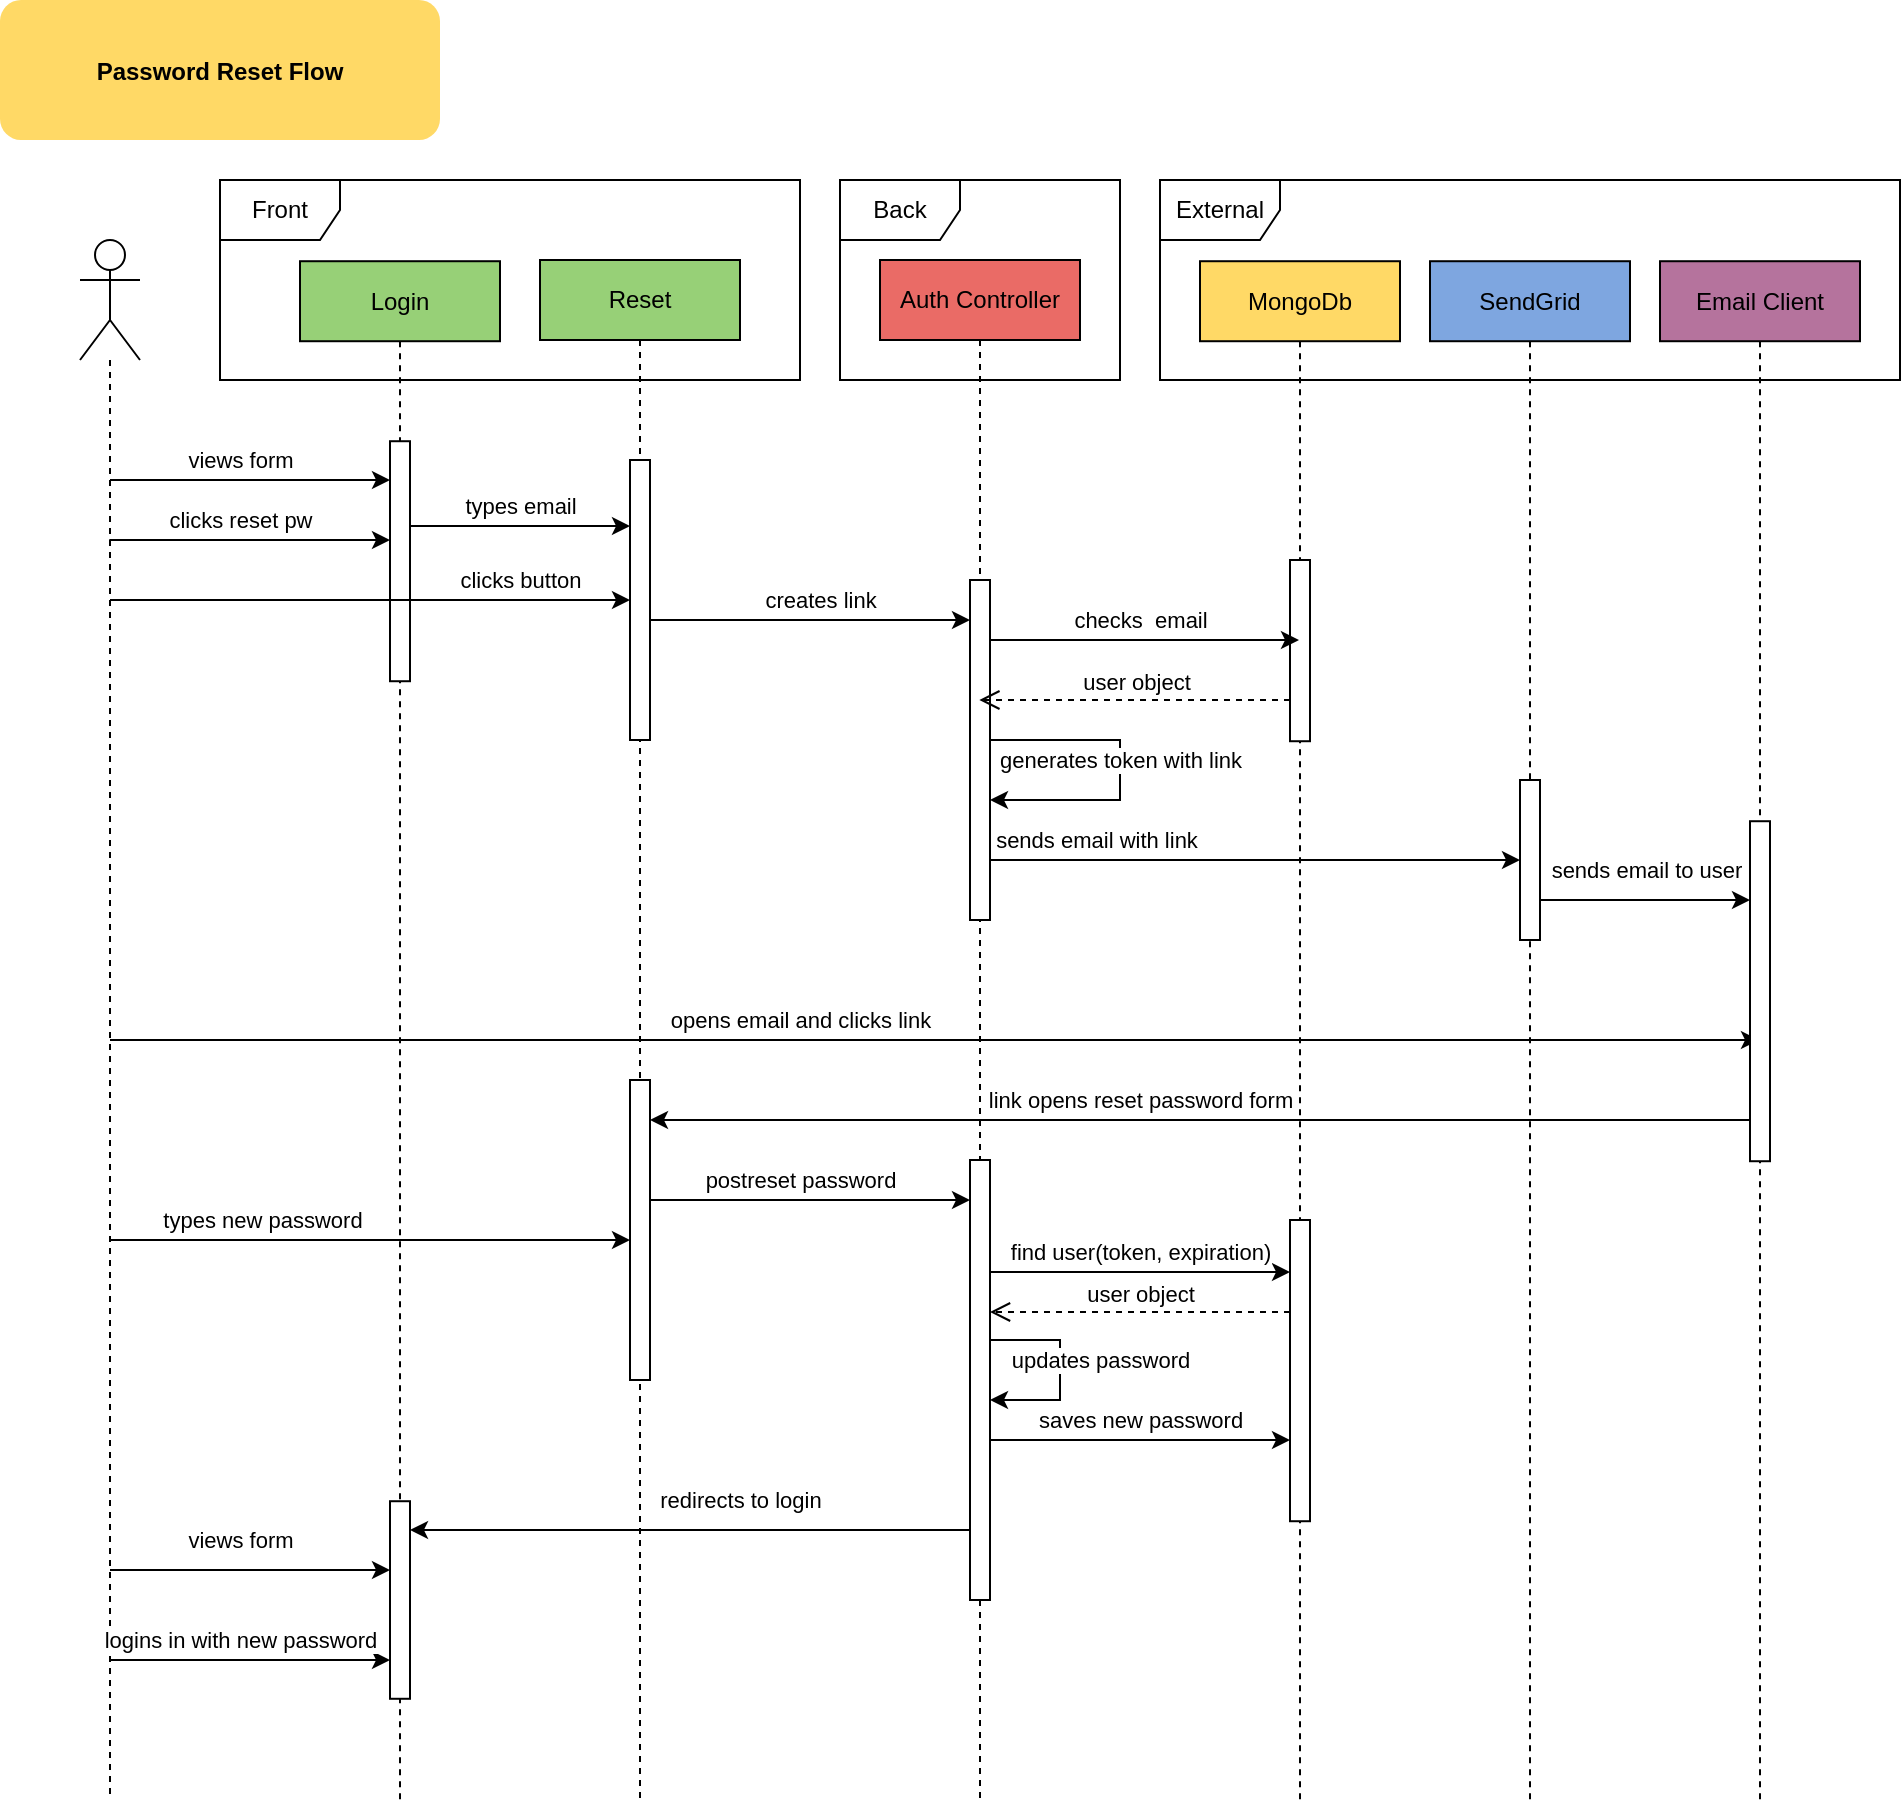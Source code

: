 <mxfile version="26.2.13">
  <diagram name="Page-1" id="9361dd3d-8414-5efd-6122-117bd74ce7a7">
    <mxGraphModel dx="1923" dy="1358" grid="1" gridSize="10" guides="1" tooltips="1" connect="1" arrows="1" fold="1" page="0" pageScale="1.5" pageWidth="826" pageHeight="1169" background="none" math="0" shadow="0">
      <root>
        <mxCell id="0" />
        <mxCell id="1" parent="0" />
        <mxCell id="-S9vXnGe0rzKB2e50dyQ-141" value="Password Reset Flow" style="rounded=1;fontStyle=1;fillColor=#FFD966;strokeColor=none" parent="1" vertex="1">
          <mxGeometry x="70" y="-60" width="220" height="70" as="geometry" />
        </mxCell>
        <mxCell id="-S9vXnGe0rzKB2e50dyQ-194" value="clicks reset pw" style="edgeStyle=orthogonalEdgeStyle;rounded=0;orthogonalLoop=1;jettySize=auto;html=1;curved=0;" parent="1" edge="1">
          <mxGeometry x="-0.069" y="10" relative="1" as="geometry">
            <mxPoint x="124.667" y="210" as="sourcePoint" />
            <mxPoint x="265" y="210" as="targetPoint" />
            <Array as="points">
              <mxPoint x="180" y="210" />
              <mxPoint x="180" y="210" />
            </Array>
            <mxPoint as="offset" />
          </mxGeometry>
        </mxCell>
        <mxCell id="-S9vXnGe0rzKB2e50dyQ-215" value="views form" style="edgeStyle=orthogonalEdgeStyle;rounded=0;orthogonalLoop=1;jettySize=auto;html=1;curved=0;" parent="1" source="-S9vXnGe0rzKB2e50dyQ-147" target="-S9vXnGe0rzKB2e50dyQ-193" edge="1">
          <mxGeometry x="-0.069" y="10" relative="1" as="geometry">
            <Array as="points">
              <mxPoint x="240" y="180" />
              <mxPoint x="240" y="180" />
            </Array>
            <mxPoint as="offset" />
          </mxGeometry>
        </mxCell>
        <mxCell id="msFe4LkzLdmL3rLmu3Hh-1" value="opens email and clicks link" style="edgeStyle=orthogonalEdgeStyle;rounded=0;orthogonalLoop=1;jettySize=auto;html=1;curved=0;" edge="1" parent="1" source="-S9vXnGe0rzKB2e50dyQ-147" target="-S9vXnGe0rzKB2e50dyQ-167">
          <mxGeometry x="-0.163" y="10" relative="1" as="geometry">
            <Array as="points">
              <mxPoint x="750" y="460" />
              <mxPoint x="750" y="460" />
            </Array>
            <mxPoint as="offset" />
          </mxGeometry>
        </mxCell>
        <mxCell id="msFe4LkzLdmL3rLmu3Hh-9" value="types new password" style="edgeStyle=orthogonalEdgeStyle;rounded=0;orthogonalLoop=1;jettySize=auto;html=1;curved=0;" edge="1" parent="1" source="-S9vXnGe0rzKB2e50dyQ-147" target="msFe4LkzLdmL3rLmu3Hh-2">
          <mxGeometry x="-0.421" y="10" relative="1" as="geometry">
            <Array as="points">
              <mxPoint x="330" y="560" />
              <mxPoint x="330" y="560" />
            </Array>
            <mxPoint as="offset" />
          </mxGeometry>
        </mxCell>
        <mxCell id="msFe4LkzLdmL3rLmu3Hh-14" value="views form" style="edgeStyle=orthogonalEdgeStyle;rounded=0;orthogonalLoop=1;jettySize=auto;html=1;curved=0;" edge="1" parent="1" source="-S9vXnGe0rzKB2e50dyQ-147" target="msFe4LkzLdmL3rLmu3Hh-12">
          <mxGeometry x="-0.069" y="15" relative="1" as="geometry">
            <Array as="points">
              <mxPoint x="180" y="725" />
              <mxPoint x="180" y="725" />
            </Array>
            <mxPoint as="offset" />
          </mxGeometry>
        </mxCell>
        <mxCell id="-S9vXnGe0rzKB2e50dyQ-147" value="" style="shape=umlLifeline;perimeter=lifelinePerimeter;whiteSpace=wrap;html=1;container=1;dropTarget=0;collapsible=0;recursiveResize=0;outlineConnect=0;portConstraint=eastwest;newEdgeStyle={&quot;curved&quot;:0,&quot;rounded&quot;:0};participant=umlActor;size=60;" parent="1" vertex="1">
          <mxGeometry x="110" y="60" width="30" height="780" as="geometry" />
        </mxCell>
        <mxCell id="-S9vXnGe0rzKB2e50dyQ-151" value="&lt;div&gt;Reset&lt;/div&gt;" style="shape=umlLifeline;perimeter=lifelinePerimeter;whiteSpace=wrap;html=1;container=1;dropTarget=0;collapsible=0;recursiveResize=0;outlineConnect=0;portConstraint=eastwest;newEdgeStyle={&quot;curved&quot;:0,&quot;rounded&quot;:0};fillColor=#97D077;" parent="1" vertex="1">
          <mxGeometry x="340" y="70" width="100" height="770" as="geometry" />
        </mxCell>
        <mxCell id="-S9vXnGe0rzKB2e50dyQ-195" value="" style="html=1;points=[[0,0,0,0,5],[0,1,0,0,-5],[1,0,0,0,5],[1,1,0,0,-5]];perimeter=orthogonalPerimeter;outlineConnect=0;targetShapes=umlLifeline;portConstraint=eastwest;newEdgeStyle={&quot;curved&quot;:0,&quot;rounded&quot;:0};" parent="-S9vXnGe0rzKB2e50dyQ-151" vertex="1">
          <mxGeometry x="45" y="100" width="10" height="140" as="geometry" />
        </mxCell>
        <mxCell id="msFe4LkzLdmL3rLmu3Hh-2" value="" style="html=1;points=[[0,0,0,0,5],[0,1,0,0,-5],[1,0,0,0,5],[1,1,0,0,-5]];perimeter=orthogonalPerimeter;outlineConnect=0;targetShapes=umlLifeline;portConstraint=eastwest;newEdgeStyle={&quot;curved&quot;:0,&quot;rounded&quot;:0};" vertex="1" parent="-S9vXnGe0rzKB2e50dyQ-151">
          <mxGeometry x="45" y="410" width="10" height="150" as="geometry" />
        </mxCell>
        <mxCell id="-S9vXnGe0rzKB2e50dyQ-154" value="&lt;div&gt;Login&lt;/div&gt;" style="shape=umlLifeline;perimeter=lifelinePerimeter;whiteSpace=wrap;html=1;container=1;dropTarget=0;collapsible=0;recursiveResize=0;outlineConnect=0;portConstraint=eastwest;newEdgeStyle={&quot;curved&quot;:0,&quot;rounded&quot;:0};fillColor=#97D077;" parent="1" vertex="1">
          <mxGeometry x="220" y="70.61" width="100" height="769.39" as="geometry" />
        </mxCell>
        <mxCell id="-S9vXnGe0rzKB2e50dyQ-193" value="" style="html=1;points=[[0,0,0,0,5],[0,1,0,0,-5],[1,0,0,0,5],[1,1,0,0,-5]];perimeter=orthogonalPerimeter;outlineConnect=0;targetShapes=umlLifeline;portConstraint=eastwest;newEdgeStyle={&quot;curved&quot;:0,&quot;rounded&quot;:0};" parent="-S9vXnGe0rzKB2e50dyQ-154" vertex="1">
          <mxGeometry x="45" y="90" width="10" height="120" as="geometry" />
        </mxCell>
        <mxCell id="msFe4LkzLdmL3rLmu3Hh-12" value="" style="html=1;points=[[0,0,0,0,5],[0,1,0,0,-5],[1,0,0,0,5],[1,1,0,0,-5]];perimeter=orthogonalPerimeter;outlineConnect=0;targetShapes=umlLifeline;portConstraint=eastwest;newEdgeStyle={&quot;curved&quot;:0,&quot;rounded&quot;:0};" vertex="1" parent="-S9vXnGe0rzKB2e50dyQ-154">
          <mxGeometry x="45" y="620" width="10" height="98.78" as="geometry" />
        </mxCell>
        <mxCell id="-S9vXnGe0rzKB2e50dyQ-156" value="Front" style="shape=umlFrame;whiteSpace=wrap;html=1;pointerEvents=0;" parent="1" vertex="1">
          <mxGeometry x="180" y="30" width="290" height="100" as="geometry" />
        </mxCell>
        <mxCell id="-S9vXnGe0rzKB2e50dyQ-157" value="&lt;div&gt;Auth Controller&lt;/div&gt;" style="shape=umlLifeline;perimeter=lifelinePerimeter;whiteSpace=wrap;html=1;container=1;dropTarget=0;collapsible=0;recursiveResize=0;outlineConnect=0;portConstraint=eastwest;newEdgeStyle={&quot;curved&quot;:0,&quot;rounded&quot;:0};fillColor=#EA6B66;" parent="1" vertex="1">
          <mxGeometry x="510" y="70" width="100" height="770" as="geometry" />
        </mxCell>
        <mxCell id="-S9vXnGe0rzKB2e50dyQ-199" value="" style="html=1;points=[[0,0,0,0,5],[0,1,0,0,-5],[1,0,0,0,5],[1,1,0,0,-5]];perimeter=orthogonalPerimeter;outlineConnect=0;targetShapes=umlLifeline;portConstraint=eastwest;newEdgeStyle={&quot;curved&quot;:0,&quot;rounded&quot;:0};" parent="-S9vXnGe0rzKB2e50dyQ-157" vertex="1">
          <mxGeometry x="45" y="160" width="10" height="170" as="geometry" />
        </mxCell>
        <mxCell id="msFe4LkzLdmL3rLmu3Hh-4" value="" style="html=1;points=[[0,0,0,0,5],[0,1,0,0,-5],[1,0,0,0,5],[1,1,0,0,-5]];perimeter=orthogonalPerimeter;outlineConnect=0;targetShapes=umlLifeline;portConstraint=eastwest;newEdgeStyle={&quot;curved&quot;:0,&quot;rounded&quot;:0};" vertex="1" parent="-S9vXnGe0rzKB2e50dyQ-157">
          <mxGeometry x="45" y="450" width="10" height="220" as="geometry" />
        </mxCell>
        <mxCell id="msFe4LkzLdmL3rLmu3Hh-10" value="updates password" style="edgeStyle=orthogonalEdgeStyle;rounded=0;orthogonalLoop=1;jettySize=auto;html=1;curved=0;" edge="1" parent="-S9vXnGe0rzKB2e50dyQ-157">
          <mxGeometry x="0.083" y="20" relative="1" as="geometry">
            <mxPoint x="55" y="520" as="sourcePoint" />
            <mxPoint x="55" y="570" as="targetPoint" />
            <Array as="points">
              <mxPoint x="90" y="540" />
            </Array>
            <mxPoint as="offset" />
          </mxGeometry>
        </mxCell>
        <mxCell id="-S9vXnGe0rzKB2e50dyQ-162" value="MongoDb" style="shape=umlLifeline;perimeter=lifelinePerimeter;whiteSpace=wrap;html=1;container=1;dropTarget=0;collapsible=0;recursiveResize=0;outlineConnect=0;portConstraint=eastwest;newEdgeStyle={&quot;curved&quot;:0,&quot;rounded&quot;:0};fillColor=#FFD966;" parent="1" vertex="1">
          <mxGeometry x="670" y="70.61" width="100" height="769.39" as="geometry" />
        </mxCell>
        <mxCell id="-S9vXnGe0rzKB2e50dyQ-201" value="" style="html=1;points=[[0,0,0,0,5],[0,1,0,0,-5],[1,0,0,0,5],[1,1,0,0,-5]];perimeter=orthogonalPerimeter;outlineConnect=0;targetShapes=umlLifeline;portConstraint=eastwest;newEdgeStyle={&quot;curved&quot;:0,&quot;rounded&quot;:0};" parent="-S9vXnGe0rzKB2e50dyQ-162" vertex="1">
          <mxGeometry x="45" y="149.39" width="10" height="90.61" as="geometry" />
        </mxCell>
        <mxCell id="msFe4LkzLdmL3rLmu3Hh-6" value="" style="html=1;points=[[0,0,0,0,5],[0,1,0,0,-5],[1,0,0,0,5],[1,1,0,0,-5]];perimeter=orthogonalPerimeter;outlineConnect=0;targetShapes=umlLifeline;portConstraint=eastwest;newEdgeStyle={&quot;curved&quot;:0,&quot;rounded&quot;:0};" vertex="1" parent="-S9vXnGe0rzKB2e50dyQ-162">
          <mxGeometry x="45" y="479.39" width="10" height="150.61" as="geometry" />
        </mxCell>
        <mxCell id="-S9vXnGe0rzKB2e50dyQ-165" value="SendGrid" style="shape=umlLifeline;perimeter=lifelinePerimeter;whiteSpace=wrap;html=1;container=1;dropTarget=0;collapsible=0;recursiveResize=0;outlineConnect=0;portConstraint=eastwest;newEdgeStyle={&quot;curved&quot;:0,&quot;rounded&quot;:0};fillColor=#7EA6E0;" parent="1" vertex="1">
          <mxGeometry x="785" y="70.61" width="100" height="769.39" as="geometry" />
        </mxCell>
        <mxCell id="-S9vXnGe0rzKB2e50dyQ-198" value="" style="html=1;points=[[0,0,0,0,5],[0,1,0,0,-5],[1,0,0,0,5],[1,1,0,0,-5]];perimeter=orthogonalPerimeter;outlineConnect=0;targetShapes=umlLifeline;portConstraint=eastwest;newEdgeStyle={&quot;curved&quot;:0,&quot;rounded&quot;:0};" parent="-S9vXnGe0rzKB2e50dyQ-165" vertex="1">
          <mxGeometry x="45" y="259.39" width="10" height="80" as="geometry" />
        </mxCell>
        <mxCell id="-S9vXnGe0rzKB2e50dyQ-167" value="&lt;div&gt;Email Client&lt;/div&gt;" style="shape=umlLifeline;perimeter=lifelinePerimeter;whiteSpace=wrap;html=1;container=1;dropTarget=0;collapsible=0;recursiveResize=0;outlineConnect=0;portConstraint=eastwest;newEdgeStyle={&quot;curved&quot;:0,&quot;rounded&quot;:0};fillColor=#B5739D;" parent="1" vertex="1">
          <mxGeometry x="900" y="70.61" width="100" height="769.39" as="geometry" />
        </mxCell>
        <mxCell id="-S9vXnGe0rzKB2e50dyQ-206" value="" style="html=1;points=[[0,0,0,0,5],[0,1,0,0,-5],[1,0,0,0,5],[1,1,0,0,-5]];perimeter=orthogonalPerimeter;outlineConnect=0;targetShapes=umlLifeline;portConstraint=eastwest;newEdgeStyle={&quot;curved&quot;:0,&quot;rounded&quot;:0};" parent="-S9vXnGe0rzKB2e50dyQ-167" vertex="1">
          <mxGeometry x="45" y="280" width="10" height="170" as="geometry" />
        </mxCell>
        <mxCell id="-S9vXnGe0rzKB2e50dyQ-169" value="Back" style="shape=umlFrame;whiteSpace=wrap;html=1;pointerEvents=0;" parent="1" vertex="1">
          <mxGeometry x="490" y="30" width="140" height="100" as="geometry" />
        </mxCell>
        <mxCell id="-S9vXnGe0rzKB2e50dyQ-170" value="External" style="shape=umlFrame;whiteSpace=wrap;html=1;pointerEvents=0;" parent="1" vertex="1">
          <mxGeometry x="650" y="30" width="370" height="100" as="geometry" />
        </mxCell>
        <mxCell id="-S9vXnGe0rzKB2e50dyQ-197" value="types email" style="edgeStyle=orthogonalEdgeStyle;rounded=0;orthogonalLoop=1;jettySize=auto;html=1;curved=0;" parent="1" edge="1">
          <mxGeometry y="10" relative="1" as="geometry">
            <Array as="points">
              <mxPoint x="300" y="203" />
              <mxPoint x="300" y="203" />
            </Array>
            <mxPoint as="offset" />
            <mxPoint x="275" y="203" as="sourcePoint" />
            <mxPoint x="385" y="203" as="targetPoint" />
          </mxGeometry>
        </mxCell>
        <mxCell id="-S9vXnGe0rzKB2e50dyQ-200" value="creates link" style="edgeStyle=orthogonalEdgeStyle;rounded=0;orthogonalLoop=1;jettySize=auto;html=1;curved=0;" parent="1" edge="1">
          <mxGeometry x="0.062" y="10" relative="1" as="geometry">
            <Array as="points">
              <mxPoint x="520" y="250" />
              <mxPoint x="520" y="250" />
            </Array>
            <mxPoint as="offset" />
            <mxPoint x="395" y="250" as="sourcePoint" />
            <mxPoint x="555" y="250" as="targetPoint" />
          </mxGeometry>
        </mxCell>
        <mxCell id="-S9vXnGe0rzKB2e50dyQ-203" value="sends email with link" style="edgeStyle=orthogonalEdgeStyle;rounded=0;orthogonalLoop=1;jettySize=auto;html=1;curved=0;" parent="1" edge="1">
          <mxGeometry x="-0.349" y="10" relative="1" as="geometry">
            <mxPoint x="565" y="320" as="sourcePoint" />
            <mxPoint x="830" y="370" as="targetPoint" />
            <Array as="points">
              <mxPoint x="565" y="370" />
            </Array>
            <mxPoint as="offset" />
          </mxGeometry>
        </mxCell>
        <mxCell id="-S9vXnGe0rzKB2e50dyQ-207" value="sends email to user" style="edgeStyle=orthogonalEdgeStyle;rounded=0;orthogonalLoop=1;jettySize=auto;html=1;curved=0;" parent="1" edge="1">
          <mxGeometry y="15" relative="1" as="geometry">
            <Array as="points">
              <mxPoint x="920" y="390" />
              <mxPoint x="920" y="390" />
            </Array>
            <mxPoint as="offset" />
            <mxPoint x="840" y="390" as="sourcePoint" />
            <mxPoint x="945" y="390" as="targetPoint" />
          </mxGeometry>
        </mxCell>
        <mxCell id="-S9vXnGe0rzKB2e50dyQ-218" value="checks&amp;nbsp; email" style="edgeStyle=orthogonalEdgeStyle;rounded=0;orthogonalLoop=1;jettySize=auto;html=1;curved=0;" parent="1" edge="1">
          <mxGeometry x="-0.029" y="10" relative="1" as="geometry">
            <Array as="points">
              <mxPoint x="640" y="260" />
              <mxPoint x="640" y="260" />
            </Array>
            <mxPoint as="offset" />
            <mxPoint x="565" y="260" as="sourcePoint" />
            <mxPoint x="719.5" y="260" as="targetPoint" />
          </mxGeometry>
        </mxCell>
        <mxCell id="-S9vXnGe0rzKB2e50dyQ-222" value="user object" style="html=1;verticalAlign=bottom;endArrow=open;dashed=1;endSize=8;curved=0;rounded=0;" parent="1" edge="1">
          <mxGeometry relative="1" as="geometry">
            <mxPoint x="715" y="290" as="sourcePoint" />
            <mxPoint x="559.667" y="290" as="targetPoint" />
            <Array as="points">
              <mxPoint x="640" y="290" />
              <mxPoint x="640" y="290" />
            </Array>
          </mxGeometry>
        </mxCell>
        <mxCell id="-S9vXnGe0rzKB2e50dyQ-223" value="generates token with link" style="edgeStyle=orthogonalEdgeStyle;rounded=0;orthogonalLoop=1;jettySize=auto;html=1;curved=0;" parent="1" edge="1">
          <mxGeometry relative="1" as="geometry">
            <mxPoint x="565" y="320" as="sourcePoint" />
            <mxPoint x="565" y="340" as="targetPoint" />
            <Array as="points">
              <mxPoint x="565" y="310" />
              <mxPoint x="630" y="310" />
              <mxPoint x="630" y="340" />
            </Array>
          </mxGeometry>
        </mxCell>
        <mxCell id="msFe4LkzLdmL3rLmu3Hh-3" value="link opens reset password form" style="edgeStyle=orthogonalEdgeStyle;rounded=0;orthogonalLoop=1;jettySize=auto;html=1;curved=0;" edge="1" parent="1" source="-S9vXnGe0rzKB2e50dyQ-206" target="msFe4LkzLdmL3rLmu3Hh-2">
          <mxGeometry x="0.109" y="-10" relative="1" as="geometry">
            <Array as="points">
              <mxPoint x="530" y="500" />
              <mxPoint x="530" y="500" />
            </Array>
            <mxPoint as="offset" />
          </mxGeometry>
        </mxCell>
        <mxCell id="msFe4LkzLdmL3rLmu3Hh-5" value="postreset password" style="edgeStyle=orthogonalEdgeStyle;rounded=0;orthogonalLoop=1;jettySize=auto;html=1;curved=0;" edge="1" parent="1" source="msFe4LkzLdmL3rLmu3Hh-2" target="msFe4LkzLdmL3rLmu3Hh-4">
          <mxGeometry x="-0.062" y="10" relative="1" as="geometry">
            <Array as="points">
              <mxPoint x="440" y="540" />
              <mxPoint x="440" y="540" />
            </Array>
            <mxPoint as="offset" />
          </mxGeometry>
        </mxCell>
        <mxCell id="msFe4LkzLdmL3rLmu3Hh-7" value="find user(token, expiration)" style="edgeStyle=orthogonalEdgeStyle;rounded=0;orthogonalLoop=1;jettySize=auto;html=1;curved=0;" edge="1" parent="1">
          <mxGeometry y="10" relative="1" as="geometry">
            <mxPoint x="565" y="576" as="sourcePoint" />
            <mxPoint x="715" y="576" as="targetPoint" />
            <Array as="points">
              <mxPoint x="670" y="576" />
              <mxPoint x="670" y="576" />
            </Array>
            <mxPoint as="offset" />
          </mxGeometry>
        </mxCell>
        <mxCell id="msFe4LkzLdmL3rLmu3Hh-8" value="user object" style="html=1;verticalAlign=bottom;endArrow=open;dashed=1;endSize=8;curved=0;rounded=0;" edge="1" parent="1">
          <mxGeometry relative="1" as="geometry">
            <mxPoint x="715" y="596" as="sourcePoint" />
            <mxPoint x="565" y="596" as="targetPoint" />
            <Array as="points">
              <mxPoint x="680" y="596" />
              <mxPoint x="680" y="596" />
            </Array>
          </mxGeometry>
        </mxCell>
        <mxCell id="msFe4LkzLdmL3rLmu3Hh-11" value="saves new password" style="edgeStyle=orthogonalEdgeStyle;rounded=0;orthogonalLoop=1;jettySize=auto;html=1;curved=0;" edge="1" parent="1" source="msFe4LkzLdmL3rLmu3Hh-4" target="msFe4LkzLdmL3rLmu3Hh-6">
          <mxGeometry y="10" relative="1" as="geometry">
            <Array as="points">
              <mxPoint x="600" y="660" />
              <mxPoint x="600" y="660" />
            </Array>
            <mxPoint as="offset" />
          </mxGeometry>
        </mxCell>
        <mxCell id="msFe4LkzLdmL3rLmu3Hh-13" value="redirects to login" style="edgeStyle=orthogonalEdgeStyle;rounded=0;orthogonalLoop=1;jettySize=auto;html=1;curved=0;" edge="1" parent="1" source="msFe4LkzLdmL3rLmu3Hh-4" target="msFe4LkzLdmL3rLmu3Hh-12">
          <mxGeometry x="-0.179" y="-15" relative="1" as="geometry">
            <Array as="points">
              <mxPoint x="490" y="705" />
              <mxPoint x="490" y="705" />
            </Array>
            <mxPoint as="offset" />
          </mxGeometry>
        </mxCell>
        <mxCell id="msFe4LkzLdmL3rLmu3Hh-15" value="logins in with new password" style="edgeStyle=orthogonalEdgeStyle;rounded=0;orthogonalLoop=1;jettySize=auto;html=1;curved=0;" edge="1" parent="1" source="-S9vXnGe0rzKB2e50dyQ-147" target="msFe4LkzLdmL3rLmu3Hh-12">
          <mxGeometry x="-0.069" y="10" relative="1" as="geometry">
            <Array as="points">
              <mxPoint x="230" y="770" />
              <mxPoint x="230" y="770" />
            </Array>
            <mxPoint as="offset" />
          </mxGeometry>
        </mxCell>
        <mxCell id="msFe4LkzLdmL3rLmu3Hh-16" value="clicks button" style="edgeStyle=orthogonalEdgeStyle;rounded=0;orthogonalLoop=1;jettySize=auto;html=1;curved=0;" edge="1" parent="1" source="-S9vXnGe0rzKB2e50dyQ-147" target="-S9vXnGe0rzKB2e50dyQ-195">
          <mxGeometry x="0.578" y="10" relative="1" as="geometry">
            <Array as="points">
              <mxPoint x="190" y="240" />
              <mxPoint x="190" y="240" />
            </Array>
            <mxPoint as="offset" />
          </mxGeometry>
        </mxCell>
      </root>
    </mxGraphModel>
  </diagram>
</mxfile>
